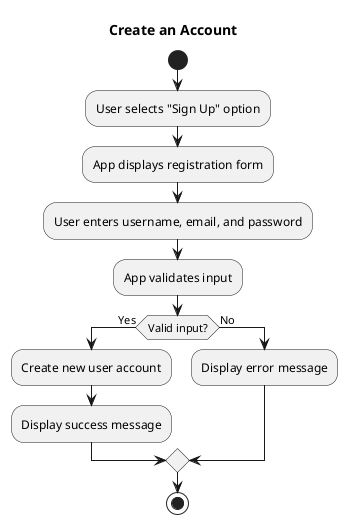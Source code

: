 @startuml
title Create an Account
start

:User selects "Sign Up" option;
:App displays registration form;
:User enters username, email, and password;
:App validates input;

if (Valid input?) then (Yes)
  :Create new user account;
  :Display success message;
else (No)
  :Display error message;
endif

stop
@enduml
